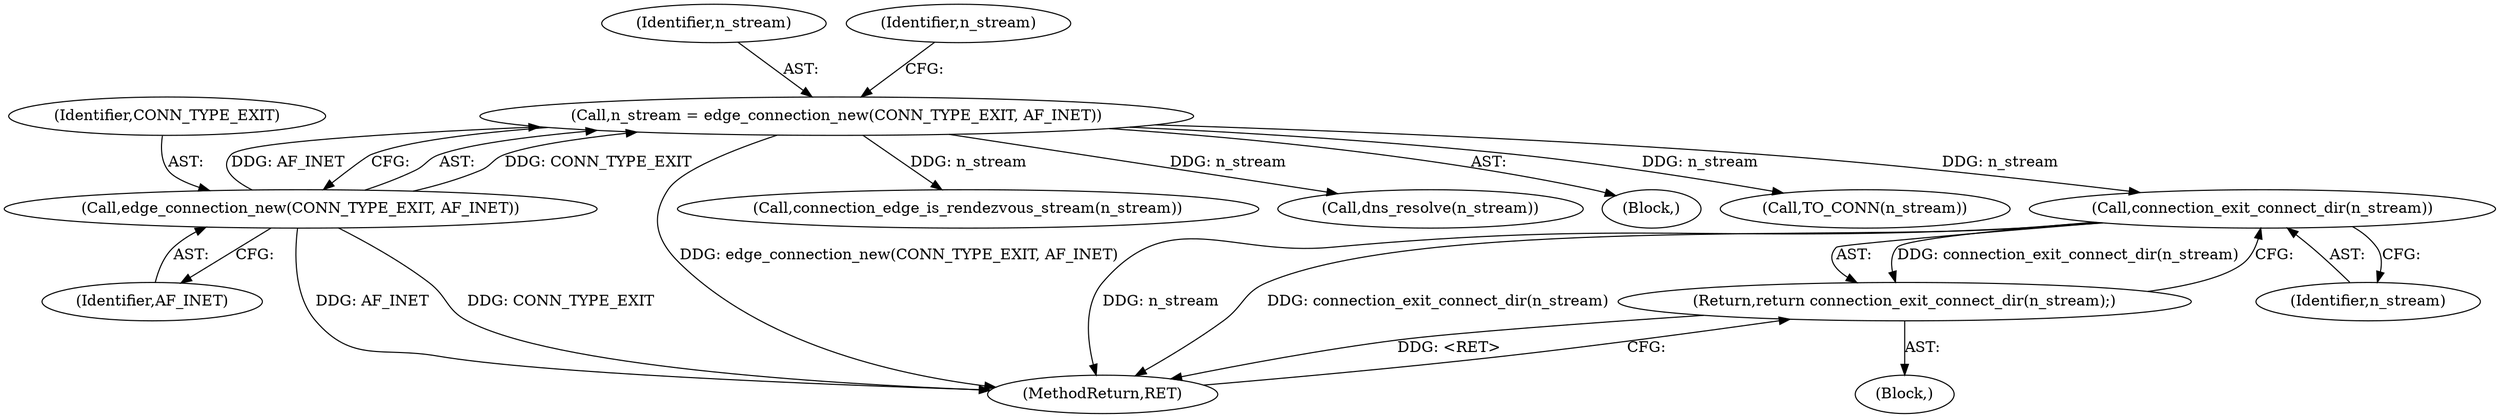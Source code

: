digraph "0_tor_79b59a2dfcb68897ee89d98587d09e55f07e68d7@API" {
"1000663" [label="(Call,connection_exit_connect_dir(n_stream))"];
"1000410" [label="(Call,n_stream = edge_connection_new(CONN_TYPE_EXIT, AF_INET))"];
"1000412" [label="(Call,edge_connection_new(CONN_TYPE_EXIT, AF_INET))"];
"1000662" [label="(Return,return connection_exit_connect_dir(n_stream);)"];
"1000664" [label="(Identifier,n_stream)"];
"1000697" [label="(MethodReturn,RET)"];
"1000499" [label="(Call,connection_edge_is_rendezvous_stream(n_stream))"];
"1000412" [label="(Call,edge_connection_new(CONN_TYPE_EXIT, AF_INET))"];
"1000669" [label="(Call,dns_resolve(n_stream))"];
"1000124" [label="(Block,)"];
"1000413" [label="(Identifier,CONN_TYPE_EXIT)"];
"1000411" [label="(Identifier,n_stream)"];
"1000663" [label="(Call,connection_exit_connect_dir(n_stream))"];
"1000417" [label="(Identifier,n_stream)"];
"1000662" [label="(Return,return connection_exit_connect_dir(n_stream);)"];
"1000410" [label="(Call,n_stream = edge_connection_new(CONN_TYPE_EXIT, AF_INET))"];
"1000622" [label="(Call,TO_CONN(n_stream))"];
"1000414" [label="(Identifier,AF_INET)"];
"1000637" [label="(Block,)"];
"1000663" -> "1000662"  [label="AST: "];
"1000663" -> "1000664"  [label="CFG: "];
"1000664" -> "1000663"  [label="AST: "];
"1000662" -> "1000663"  [label="CFG: "];
"1000663" -> "1000697"  [label="DDG: connection_exit_connect_dir(n_stream)"];
"1000663" -> "1000697"  [label="DDG: n_stream"];
"1000663" -> "1000662"  [label="DDG: connection_exit_connect_dir(n_stream)"];
"1000410" -> "1000663"  [label="DDG: n_stream"];
"1000410" -> "1000124"  [label="AST: "];
"1000410" -> "1000412"  [label="CFG: "];
"1000411" -> "1000410"  [label="AST: "];
"1000412" -> "1000410"  [label="AST: "];
"1000417" -> "1000410"  [label="CFG: "];
"1000410" -> "1000697"  [label="DDG: edge_connection_new(CONN_TYPE_EXIT, AF_INET)"];
"1000412" -> "1000410"  [label="DDG: CONN_TYPE_EXIT"];
"1000412" -> "1000410"  [label="DDG: AF_INET"];
"1000410" -> "1000499"  [label="DDG: n_stream"];
"1000410" -> "1000622"  [label="DDG: n_stream"];
"1000410" -> "1000669"  [label="DDG: n_stream"];
"1000412" -> "1000414"  [label="CFG: "];
"1000413" -> "1000412"  [label="AST: "];
"1000414" -> "1000412"  [label="AST: "];
"1000412" -> "1000697"  [label="DDG: AF_INET"];
"1000412" -> "1000697"  [label="DDG: CONN_TYPE_EXIT"];
"1000662" -> "1000637"  [label="AST: "];
"1000697" -> "1000662"  [label="CFG: "];
"1000662" -> "1000697"  [label="DDG: <RET>"];
}
